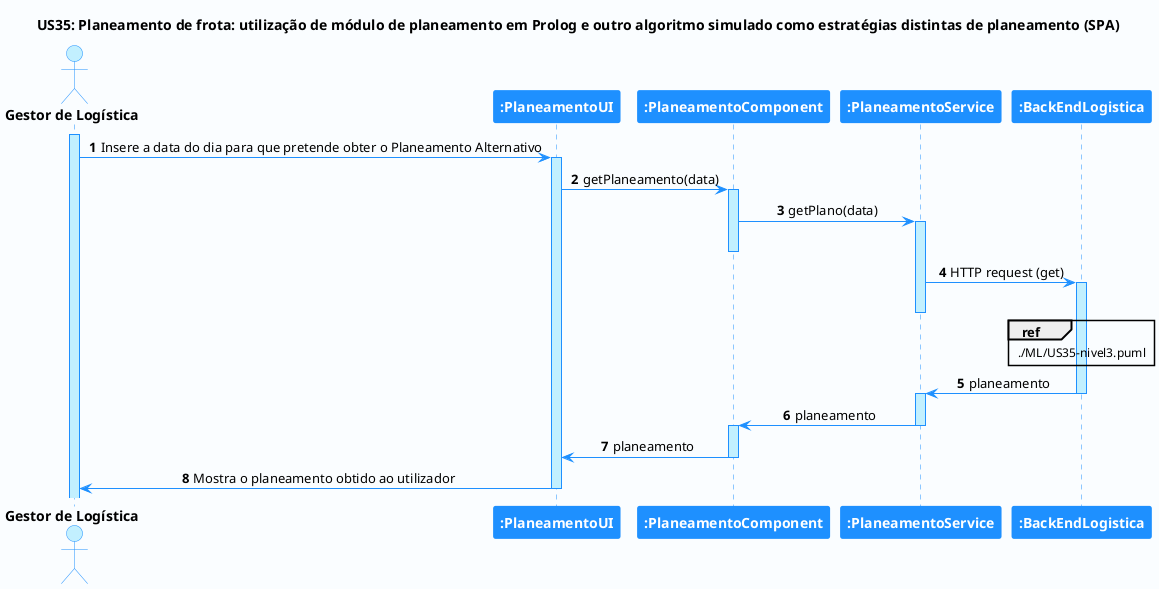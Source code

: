 @startuml hello

'-Style----------------------------------------------------------------------------------------------------------------

autonumber

skinparam DefaultTextAlignment center

skinparam BackgroundColor #fafdff

skinparam sequence {
    LifeLineBorderColor DodgerBlue
    LifeLineBackgroundColor APPLICATION

    ActorBackgroundColor APPLICATION
    ActorBorderColor DodgerBlue

    BackgroundColor #FFFFFF
    ArrowColor DodgerBlue
    BorderColor DodgerBlue

    ParticipantBackgroundColor DodgerBlue
    ParticipantFontColor #FFFFFF
    ParticipantBorderColor DodgerBlue

    GroupBorderColor #082642
    GroupBackgroundColor APPLICATION
}

skinparam note {
    LifeLineBorderColor DodgerBlue
    LifeLineBackgroundColor APPLICATION

    ActorBackgroundColor APPLICATION
    ActorBorderColor DodgerBlue

    BackgroundColor #FFFFFF
    ArrowColor DodgerBlue
    BorderColor DodgerBlue

    ParticipantBackgroundColor DodgerBlue
    ParticipantFontColor #FFFFFF
    ParticipantBorderColor DodgerBlue

    GroupBorderColor #082642
    GroupBackgroundColor APPLICATION
}

'-Title----------------------------------------------------------------------------------------------------------------

title US35: Planeamento de frota: utilização de módulo de planeamento em Prolog e outro algoritmo simulado como estratégias distintas de planeamento (SPA)

'-Actors/Participants--------------------------------------------------------------------------------------------------

actor "<b>Gestor de Logística" as A
participant "<b>:PlaneamentoUI" as CU
participant "<b>:PlaneamentoComponent" as CC
participant "<b>:PlaneamentoService" as CS
participant "<b>:BackEndLogistica" as P


'-Associations---------------------------------------------------------------------------------------------------------

activate A

A -> CU: Insere a data do dia para que pretende obter o Planeamento Alternativo
activate CU
CU -> CC: getPlaneamento(data)
activate CC
CC -> CS : getPlano(data)
activate CS
deactivate CC
CS -> P: HTTP request (get)

ref over P
 ./ML/US35-nivel3.puml
end ref

activate P
deactivate CS
P -> CS : planeamento
deactivate P
activate CS
CS -> CC : planeamento
deactivate CS
activate CC
CC -> CU : planeamento
deactivate CC
CU -> A: Mostra o planeamento obtido ao utilizador

deactivate CU

'----------------------------------------------------------------------------------------------------------------------

@enduml